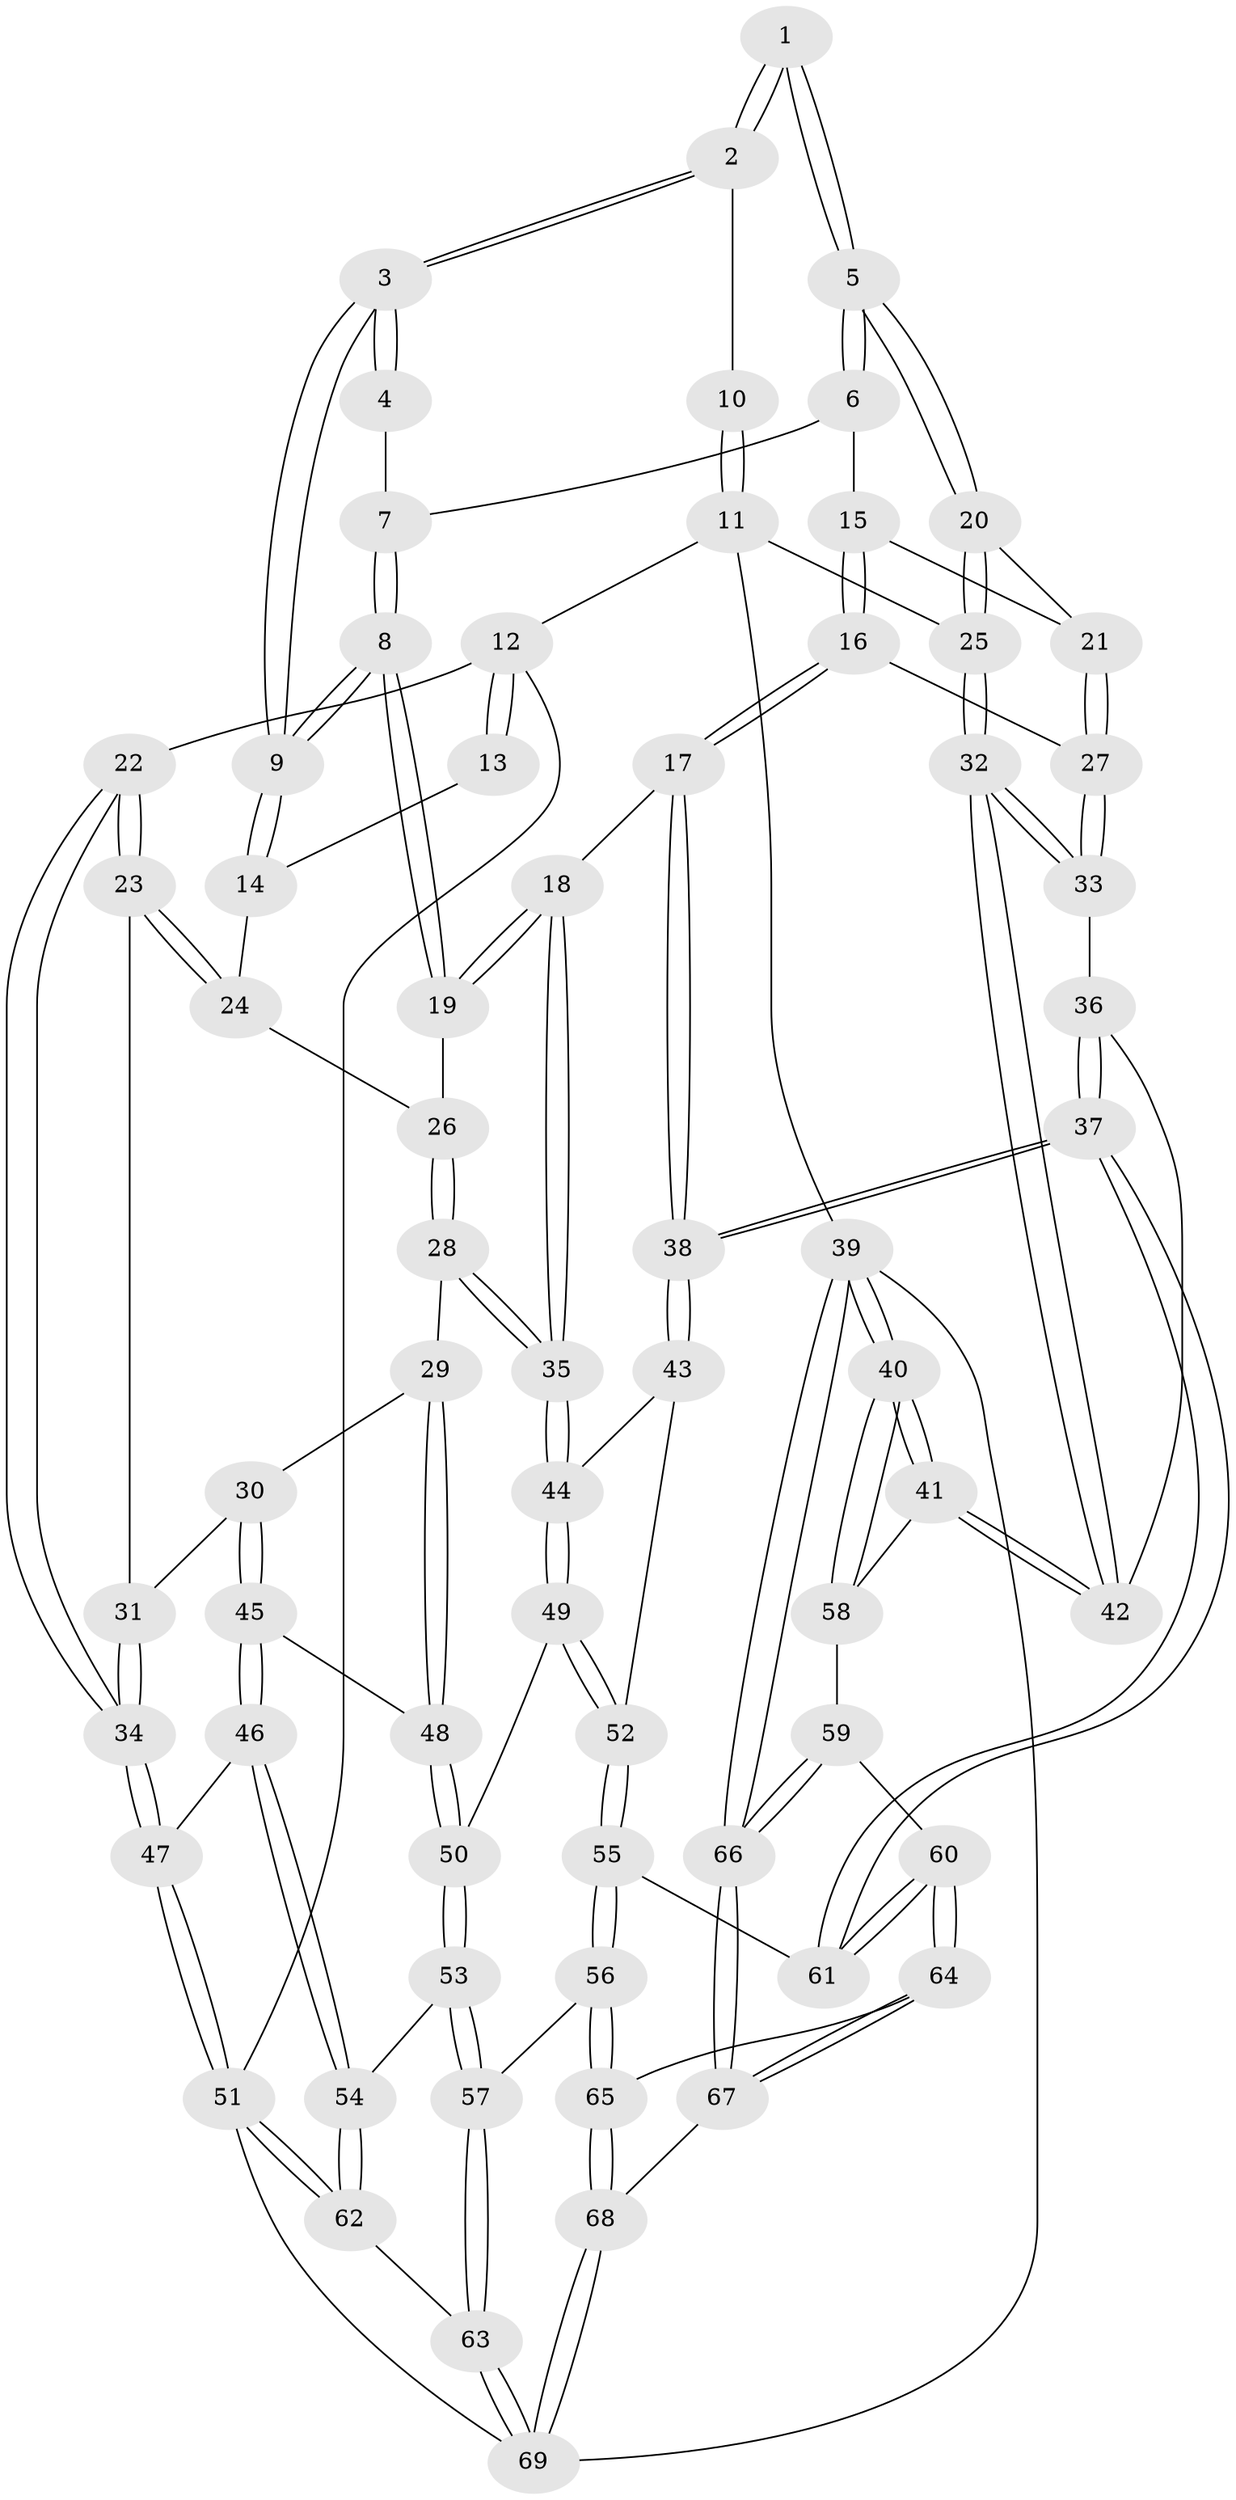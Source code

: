 // Generated by graph-tools (version 1.1) at 2025/27/03/09/25 03:27:05]
// undirected, 69 vertices, 169 edges
graph export_dot {
graph [start="1"]
  node [color=gray90,style=filled];
  1 [pos="+0.8093637860437762+0.04098708983037902"];
  2 [pos="+0.6640561359874463+0.056293301184488005"];
  3 [pos="+0.6657634524326068+0.09738665789442154"];
  4 [pos="+0.7765780928712579+0.08199284181316452"];
  5 [pos="+1+0"];
  6 [pos="+0.8535158552919655+0.0848390519376195"];
  7 [pos="+0.8202288690396395+0.084683057639655"];
  8 [pos="+0.646490189194791+0.23786728269519422"];
  9 [pos="+0.6461699076189547+0.23452511780762642"];
  10 [pos="+0.6258960791282026+0"];
  11 [pos="+1+0"];
  12 [pos="+0+0"];
  13 [pos="+0.3643889253528106+0"];
  14 [pos="+0.3547176005916047+0"];
  15 [pos="+0.8404692504444204+0.10458476844979281"];
  16 [pos="+0.6958711417030888+0.2596725728805828"];
  17 [pos="+0.6645265435140073+0.2546126800633998"];
  18 [pos="+0.647288359511834+0.24496782610853138"];
  19 [pos="+0.6470784021102229+0.24460936593069021"];
  20 [pos="+1+0"];
  21 [pos="+0.8660293753052059+0.22752888630261"];
  22 [pos="+0+0"];
  23 [pos="+0.16159180448578064+0.192809734860115"];
  24 [pos="+0.3149842602264693+0.09387280349684789"];
  25 [pos="+1+0"];
  26 [pos="+0.3973395933815507+0.21351220386542352"];
  27 [pos="+0.8096485736181477+0.29747547451154593"];
  28 [pos="+0.3498236437444813+0.35444957368149277"];
  29 [pos="+0.3307370155660326+0.36635099736299914"];
  30 [pos="+0.21837698300235858+0.3520703830943152"];
  31 [pos="+0.15676740241784462+0.2106995805338465"];
  32 [pos="+1+0.4018287402219556"];
  33 [pos="+0.8239916534268019+0.31189155229325727"];
  34 [pos="+0+0.37513349779341604"];
  35 [pos="+0.5113003829104903+0.39908335241525916"];
  36 [pos="+0.8240730883898093+0.5230410708875086"];
  37 [pos="+0.7407130420289011+0.6670315861533226"];
  38 [pos="+0.6865601991511897+0.5978408186672307"];
  39 [pos="+1+1"];
  40 [pos="+1+1"];
  41 [pos="+1+0.633834076952155"];
  42 [pos="+1+0.4043681953045884"];
  43 [pos="+0.5191363477910454+0.508266668664985"];
  44 [pos="+0.510777189766879+0.5015334882272838"];
  45 [pos="+0.14757862727835244+0.4547623694587514"];
  46 [pos="+0.08198086557819463+0.5060041517547375"];
  47 [pos="+0+0.4439027300967831"];
  48 [pos="+0.35216249779437275+0.5364041706154388"];
  49 [pos="+0.36650265940261506+0.5583293801339424"];
  50 [pos="+0.36325122284600286+0.5584513426368028"];
  51 [pos="+0+0.7959300944765118"];
  52 [pos="+0.4855489126687079+0.6710329987015035"];
  53 [pos="+0.25512770009635743+0.7027028139056922"];
  54 [pos="+0.15852584622982446+0.6483945528051294"];
  55 [pos="+0.4865228512834867+0.6728586821482595"];
  56 [pos="+0.3809724859139424+0.8104874236727272"];
  57 [pos="+0.2571638972459048+0.7084297673122818"];
  58 [pos="+0.8201889279353206+0.7126183159554773"];
  59 [pos="+0.78624224007103+0.715481544869674"];
  60 [pos="+0.7514014949093378+0.7073022462386199"];
  61 [pos="+0.7446400040328818+0.691574847711399"];
  62 [pos="+0+0.7954715658135324"];
  63 [pos="+0.1294059180624691+0.8977156684510892"];
  64 [pos="+0.7093590240718419+0.7790579231137968"];
  65 [pos="+0.426451349649007+0.8921516353451393"];
  66 [pos="+1+1"];
  67 [pos="+0.7392113539477536+1"];
  68 [pos="+0.3771018698906086+1"];
  69 [pos="+0.21256589574769444+1"];
  1 -- 2;
  1 -- 2;
  1 -- 5;
  1 -- 5;
  2 -- 3;
  2 -- 3;
  2 -- 10;
  3 -- 4;
  3 -- 4;
  3 -- 9;
  3 -- 9;
  4 -- 7;
  5 -- 6;
  5 -- 6;
  5 -- 20;
  5 -- 20;
  6 -- 7;
  6 -- 15;
  7 -- 8;
  7 -- 8;
  8 -- 9;
  8 -- 9;
  8 -- 19;
  8 -- 19;
  9 -- 14;
  9 -- 14;
  10 -- 11;
  10 -- 11;
  11 -- 12;
  11 -- 25;
  11 -- 39;
  12 -- 13;
  12 -- 13;
  12 -- 22;
  12 -- 51;
  13 -- 14;
  14 -- 24;
  15 -- 16;
  15 -- 16;
  15 -- 21;
  16 -- 17;
  16 -- 17;
  16 -- 27;
  17 -- 18;
  17 -- 38;
  17 -- 38;
  18 -- 19;
  18 -- 19;
  18 -- 35;
  18 -- 35;
  19 -- 26;
  20 -- 21;
  20 -- 25;
  20 -- 25;
  21 -- 27;
  21 -- 27;
  22 -- 23;
  22 -- 23;
  22 -- 34;
  22 -- 34;
  23 -- 24;
  23 -- 24;
  23 -- 31;
  24 -- 26;
  25 -- 32;
  25 -- 32;
  26 -- 28;
  26 -- 28;
  27 -- 33;
  27 -- 33;
  28 -- 29;
  28 -- 35;
  28 -- 35;
  29 -- 30;
  29 -- 48;
  29 -- 48;
  30 -- 31;
  30 -- 45;
  30 -- 45;
  31 -- 34;
  31 -- 34;
  32 -- 33;
  32 -- 33;
  32 -- 42;
  32 -- 42;
  33 -- 36;
  34 -- 47;
  34 -- 47;
  35 -- 44;
  35 -- 44;
  36 -- 37;
  36 -- 37;
  36 -- 42;
  37 -- 38;
  37 -- 38;
  37 -- 61;
  37 -- 61;
  38 -- 43;
  38 -- 43;
  39 -- 40;
  39 -- 40;
  39 -- 66;
  39 -- 66;
  39 -- 69;
  40 -- 41;
  40 -- 41;
  40 -- 58;
  40 -- 58;
  41 -- 42;
  41 -- 42;
  41 -- 58;
  43 -- 44;
  43 -- 52;
  44 -- 49;
  44 -- 49;
  45 -- 46;
  45 -- 46;
  45 -- 48;
  46 -- 47;
  46 -- 54;
  46 -- 54;
  47 -- 51;
  47 -- 51;
  48 -- 50;
  48 -- 50;
  49 -- 50;
  49 -- 52;
  49 -- 52;
  50 -- 53;
  50 -- 53;
  51 -- 62;
  51 -- 62;
  51 -- 69;
  52 -- 55;
  52 -- 55;
  53 -- 54;
  53 -- 57;
  53 -- 57;
  54 -- 62;
  54 -- 62;
  55 -- 56;
  55 -- 56;
  55 -- 61;
  56 -- 57;
  56 -- 65;
  56 -- 65;
  57 -- 63;
  57 -- 63;
  58 -- 59;
  59 -- 60;
  59 -- 66;
  59 -- 66;
  60 -- 61;
  60 -- 61;
  60 -- 64;
  60 -- 64;
  62 -- 63;
  63 -- 69;
  63 -- 69;
  64 -- 65;
  64 -- 67;
  64 -- 67;
  65 -- 68;
  65 -- 68;
  66 -- 67;
  66 -- 67;
  67 -- 68;
  68 -- 69;
  68 -- 69;
}
